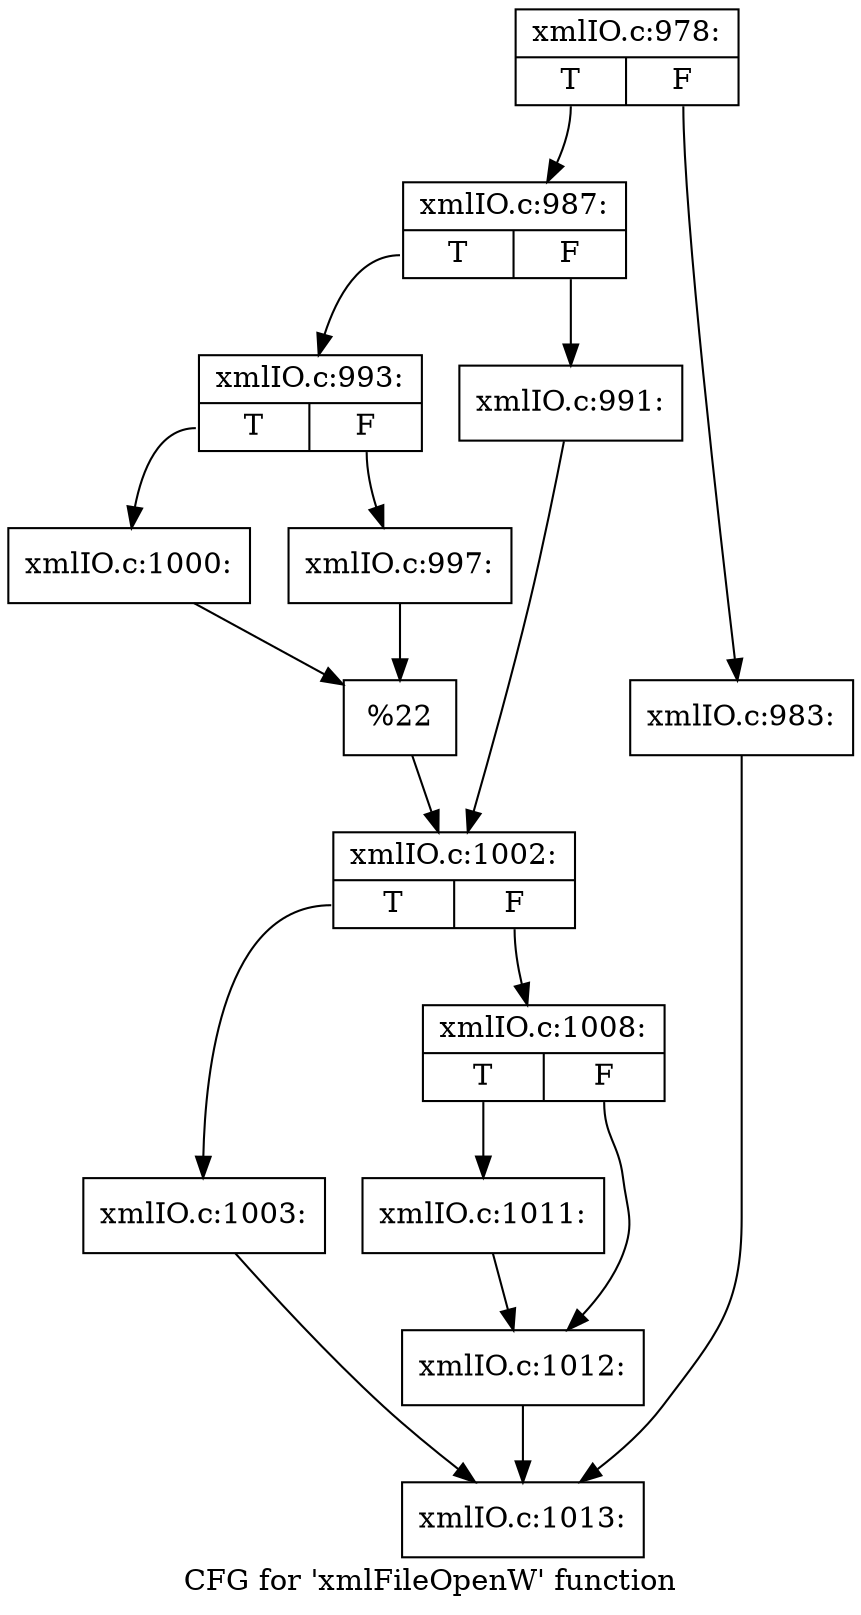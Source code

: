 digraph "CFG for 'xmlFileOpenW' function" {
	label="CFG for 'xmlFileOpenW' function";

	Node0x539eff0 [shape=record,label="{xmlIO.c:978:|{<s0>T|<s1>F}}"];
	Node0x539eff0:s0 -> Node0x53a7970;
	Node0x539eff0:s1 -> Node0x53a7920;
	Node0x53a7920 [shape=record,label="{xmlIO.c:983:}"];
	Node0x53a7920 -> Node0x53a4510;
	Node0x53a7970 [shape=record,label="{xmlIO.c:987:|{<s0>T|<s1>F}}"];
	Node0x53a7970:s0 -> Node0x53a8240;
	Node0x53a7970:s1 -> Node0x53a81a0;
	Node0x53a81a0 [shape=record,label="{xmlIO.c:991:}"];
	Node0x53a81a0 -> Node0x53a81f0;
	Node0x53a8240 [shape=record,label="{xmlIO.c:993:|{<s0>T|<s1>F}}"];
	Node0x53a8240:s0 -> Node0x53a89e0;
	Node0x53a8240:s1 -> Node0x53a8940;
	Node0x53a8940 [shape=record,label="{xmlIO.c:997:}"];
	Node0x53a8940 -> Node0x53a8990;
	Node0x53a89e0 [shape=record,label="{xmlIO.c:1000:}"];
	Node0x53a89e0 -> Node0x53a8990;
	Node0x53a8990 [shape=record,label="{%22}"];
	Node0x53a8990 -> Node0x53a81f0;
	Node0x53a81f0 [shape=record,label="{xmlIO.c:1002:|{<s0>T|<s1>F}}"];
	Node0x53a81f0:s0 -> Node0x53a94a0;
	Node0x53a81f0:s1 -> Node0x53a94f0;
	Node0x53a94a0 [shape=record,label="{xmlIO.c:1003:}"];
	Node0x53a94a0 -> Node0x53a4510;
	Node0x53a94f0 [shape=record,label="{xmlIO.c:1008:|{<s0>T|<s1>F}}"];
	Node0x53a94f0:s0 -> Node0x53a9d70;
	Node0x53a94f0:s1 -> Node0x53a9dc0;
	Node0x53a9d70 [shape=record,label="{xmlIO.c:1011:}"];
	Node0x53a9d70 -> Node0x53a9dc0;
	Node0x53a9dc0 [shape=record,label="{xmlIO.c:1012:}"];
	Node0x53a9dc0 -> Node0x53a4510;
	Node0x53a4510 [shape=record,label="{xmlIO.c:1013:}"];
}
